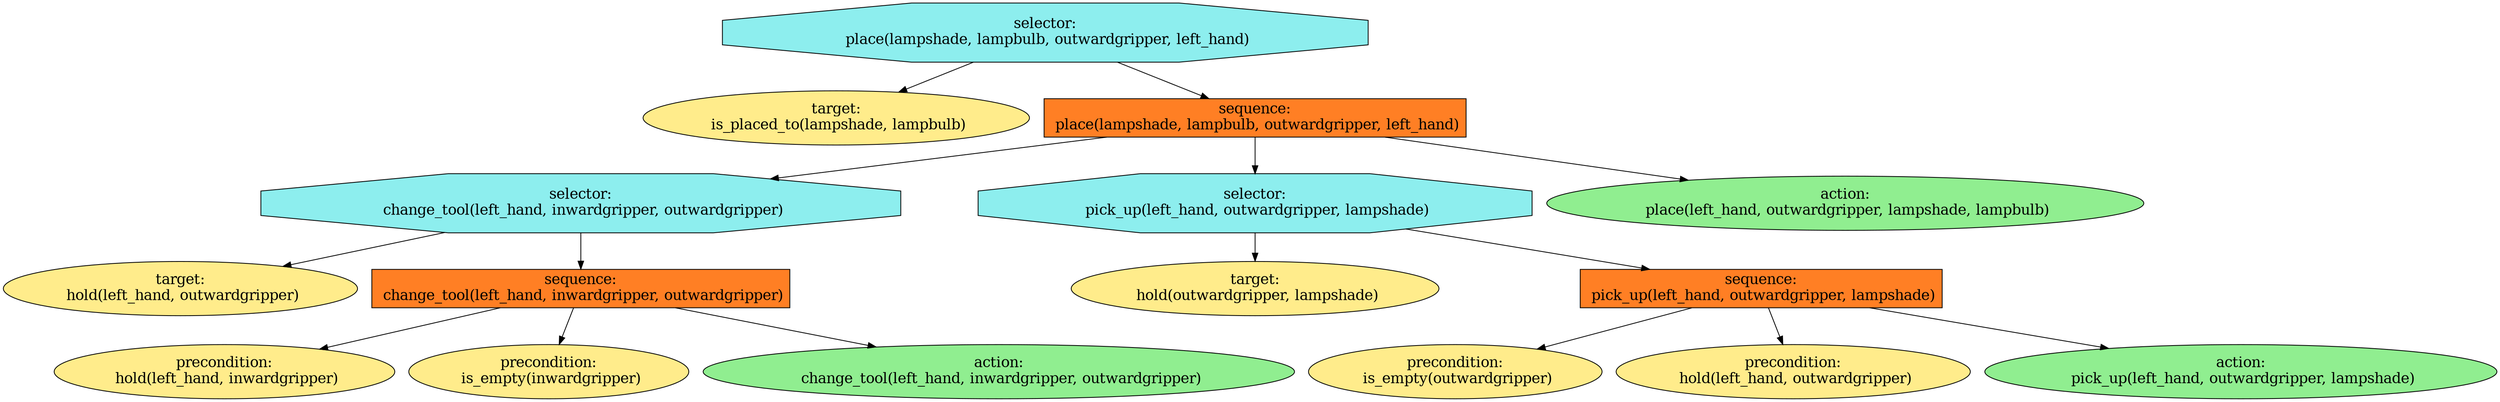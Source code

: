 digraph pastafarianism {
ordering=out;
graph [fontname="times-roman"];
node [fontname="times-roman"];
edge [fontname="times-roman"];
"selector:
 place(lampshade, lampbulb, outwardgripper, left_hand)" [fillcolor=darkslategray2, fontcolor=black, fontsize=18, label="selector:
 place(lampshade, lampbulb, outwardgripper, left_hand)", shape=octagon, style=filled];
"target:
 is_placed_to(lampshade, lampbulb)" [fillcolor=lightgoldenrod1, fontcolor=black, fontsize=18, label="target:
 is_placed_to(lampshade, lampbulb)", shape=ellipse, style=filled];
"selector:
 place(lampshade, lampbulb, outwardgripper, left_hand)" -> "target:
 is_placed_to(lampshade, lampbulb)";
"sequence:
 place(lampshade, lampbulb, outwardgripper, left_hand)" [fillcolor=chocolate1, fontcolor=black, fontsize=18, label="sequence:
 place(lampshade, lampbulb, outwardgripper, left_hand)", shape=box, style=filled];
"selector:
 place(lampshade, lampbulb, outwardgripper, left_hand)" -> "sequence:
 place(lampshade, lampbulb, outwardgripper, left_hand)";
"selector:
 change_tool(left_hand, inwardgripper, outwardgripper)" [fillcolor=darkslategray2, fontcolor=black, fontsize=18, label="selector:
 change_tool(left_hand, inwardgripper, outwardgripper)", shape=octagon, style=filled];
"sequence:
 place(lampshade, lampbulb, outwardgripper, left_hand)" -> "selector:
 change_tool(left_hand, inwardgripper, outwardgripper)";
"target:
 hold(left_hand, outwardgripper)" [fillcolor=lightgoldenrod1, fontcolor=black, fontsize=18, label="target:
 hold(left_hand, outwardgripper)", shape=ellipse, style=filled];
"selector:
 change_tool(left_hand, inwardgripper, outwardgripper)" -> "target:
 hold(left_hand, outwardgripper)";
"sequence:
 change_tool(left_hand, inwardgripper, outwardgripper)" [fillcolor=chocolate1, fontcolor=black, fontsize=18, label="sequence:
 change_tool(left_hand, inwardgripper, outwardgripper)", shape=box, style=filled];
"selector:
 change_tool(left_hand, inwardgripper, outwardgripper)" -> "sequence:
 change_tool(left_hand, inwardgripper, outwardgripper)";
"precondition:
 hold(left_hand, inwardgripper)" [fillcolor=lightgoldenrod1, fontcolor=black, fontsize=18, label="precondition:
 hold(left_hand, inwardgripper)", shape=ellipse, style=filled];
"sequence:
 change_tool(left_hand, inwardgripper, outwardgripper)" -> "precondition:
 hold(left_hand, inwardgripper)";
"precondition:
 is_empty(inwardgripper)" [fillcolor=lightgoldenrod1, fontcolor=black, fontsize=18, label="precondition:
 is_empty(inwardgripper)", shape=ellipse, style=filled];
"sequence:
 change_tool(left_hand, inwardgripper, outwardgripper)" -> "precondition:
 is_empty(inwardgripper)";
"action:
 change_tool(left_hand, inwardgripper, outwardgripper)" [fillcolor=lightgreen, fontcolor=black, fontsize=18, label="action:
 change_tool(left_hand, inwardgripper, outwardgripper)", shape=ellipse, style=filled];
"sequence:
 change_tool(left_hand, inwardgripper, outwardgripper)" -> "action:
 change_tool(left_hand, inwardgripper, outwardgripper)";
"selector:
 pick_up(left_hand, outwardgripper, lampshade)" [fillcolor=darkslategray2, fontcolor=black, fontsize=18, label="selector:
 pick_up(left_hand, outwardgripper, lampshade)", shape=octagon, style=filled];
"sequence:
 place(lampshade, lampbulb, outwardgripper, left_hand)" -> "selector:
 pick_up(left_hand, outwardgripper, lampshade)";
"target:
 hold(outwardgripper, lampshade)" [fillcolor=lightgoldenrod1, fontcolor=black, fontsize=18, label="target:
 hold(outwardgripper, lampshade)", shape=ellipse, style=filled];
"selector:
 pick_up(left_hand, outwardgripper, lampshade)" -> "target:
 hold(outwardgripper, lampshade)";
"sequence:
 pick_up(left_hand, outwardgripper, lampshade)" [fillcolor=chocolate1, fontcolor=black, fontsize=18, label="sequence:
 pick_up(left_hand, outwardgripper, lampshade)", shape=box, style=filled];
"selector:
 pick_up(left_hand, outwardgripper, lampshade)" -> "sequence:
 pick_up(left_hand, outwardgripper, lampshade)";
"precondition:
 is_empty(outwardgripper)" [fillcolor=lightgoldenrod1, fontcolor=black, fontsize=18, label="precondition:
 is_empty(outwardgripper)", shape=ellipse, style=filled];
"sequence:
 pick_up(left_hand, outwardgripper, lampshade)" -> "precondition:
 is_empty(outwardgripper)";
"precondition:
 hold(left_hand, outwardgripper)" [fillcolor=lightgoldenrod1, fontcolor=black, fontsize=18, label="precondition:
 hold(left_hand, outwardgripper)", shape=ellipse, style=filled];
"sequence:
 pick_up(left_hand, outwardgripper, lampshade)" -> "precondition:
 hold(left_hand, outwardgripper)";
"action:
 pick_up(left_hand, outwardgripper, lampshade)" [fillcolor=lightgreen, fontcolor=black, fontsize=18, label="action:
 pick_up(left_hand, outwardgripper, lampshade)", shape=ellipse, style=filled];
"sequence:
 pick_up(left_hand, outwardgripper, lampshade)" -> "action:
 pick_up(left_hand, outwardgripper, lampshade)";
"action:
 place(left_hand, outwardgripper, lampshade, lampbulb)" [fillcolor=lightgreen, fontcolor=black, fontsize=18, label="action:
 place(left_hand, outwardgripper, lampshade, lampbulb)", shape=ellipse, style=filled];
"sequence:
 place(lampshade, lampbulb, outwardgripper, left_hand)" -> "action:
 place(left_hand, outwardgripper, lampshade, lampbulb)";
}
